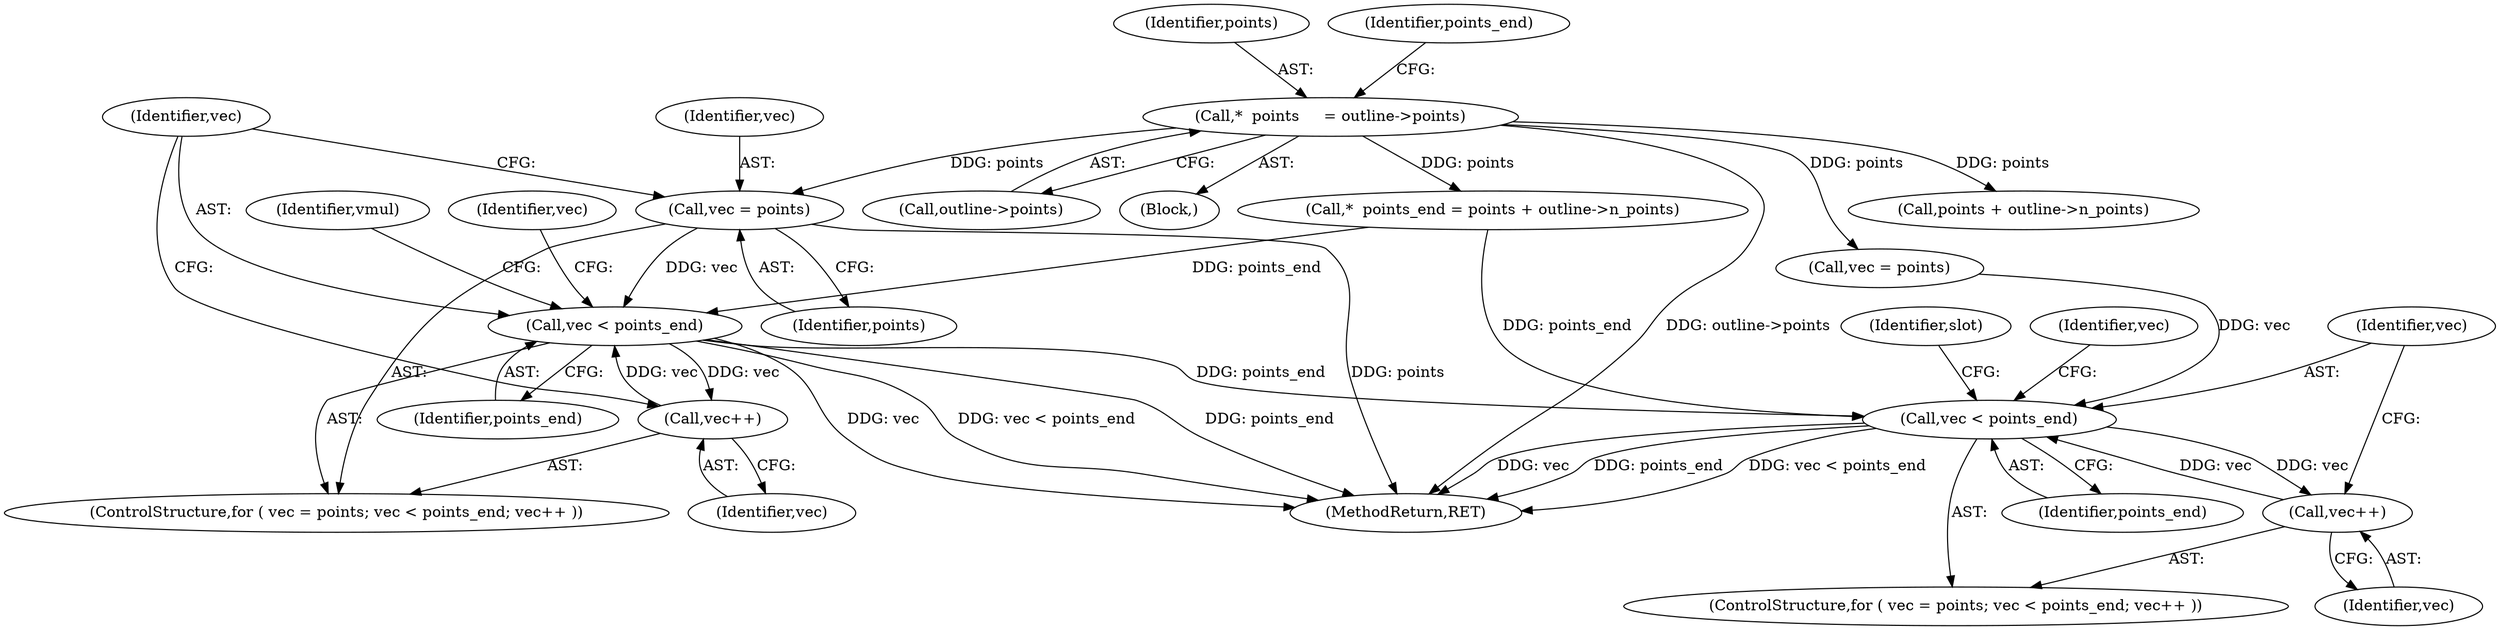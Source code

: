 digraph "0_savannah_6305b869d86ff415a33576df6d43729673c66eee_0@pointer" {
"1000559" [label="(Call,vec = points)"];
"1000542" [label="(Call,*  points     = outline->points)"];
"1000562" [label="(Call,vec < points_end)"];
"1000565" [label="(Call,vec++)"];
"1000578" [label="(Call,vec < points_end)"];
"1000581" [label="(Call,vec++)"];
"1000653" [label="(MethodReturn,RET)"];
"1000543" [label="(Identifier,points)"];
"1000563" [label="(Identifier,vec)"];
"1000559" [label="(Call,vec = points)"];
"1000562" [label="(Call,vec < points_end)"];
"1000542" [label="(Call,*  points     = outline->points)"];
"1000565" [label="(Call,vec++)"];
"1000558" [label="(ControlStructure,for ( vec = points; vec < points_end; vec++ ))"];
"1000574" [label="(ControlStructure,for ( vec = points; vec < points_end; vec++ ))"];
"1000550" [label="(Call,points + outline->n_points)"];
"1000564" [label="(Identifier,points_end)"];
"1000585" [label="(Identifier,vec)"];
"1000569" [label="(Identifier,vec)"];
"1000582" [label="(Identifier,vec)"];
"1000560" [label="(Identifier,vec)"];
"1000544" [label="(Call,outline->points)"];
"1000575" [label="(Call,vec = points)"];
"1000548" [label="(Call,*  points_end = points + outline->n_points)"];
"1000573" [label="(Identifier,vmul)"];
"1000581" [label="(Call,vec++)"];
"1000566" [label="(Identifier,vec)"];
"1000561" [label="(Identifier,points)"];
"1000591" [label="(Identifier,slot)"];
"1000540" [label="(Block,)"];
"1000549" [label="(Identifier,points_end)"];
"1000580" [label="(Identifier,points_end)"];
"1000578" [label="(Call,vec < points_end)"];
"1000579" [label="(Identifier,vec)"];
"1000559" -> "1000558"  [label="AST: "];
"1000559" -> "1000561"  [label="CFG: "];
"1000560" -> "1000559"  [label="AST: "];
"1000561" -> "1000559"  [label="AST: "];
"1000563" -> "1000559"  [label="CFG: "];
"1000559" -> "1000653"  [label="DDG: points"];
"1000542" -> "1000559"  [label="DDG: points"];
"1000559" -> "1000562"  [label="DDG: vec"];
"1000542" -> "1000540"  [label="AST: "];
"1000542" -> "1000544"  [label="CFG: "];
"1000543" -> "1000542"  [label="AST: "];
"1000544" -> "1000542"  [label="AST: "];
"1000549" -> "1000542"  [label="CFG: "];
"1000542" -> "1000653"  [label="DDG: outline->points"];
"1000542" -> "1000548"  [label="DDG: points"];
"1000542" -> "1000550"  [label="DDG: points"];
"1000542" -> "1000575"  [label="DDG: points"];
"1000562" -> "1000558"  [label="AST: "];
"1000562" -> "1000564"  [label="CFG: "];
"1000563" -> "1000562"  [label="AST: "];
"1000564" -> "1000562"  [label="AST: "];
"1000569" -> "1000562"  [label="CFG: "];
"1000573" -> "1000562"  [label="CFG: "];
"1000562" -> "1000653"  [label="DDG: vec"];
"1000562" -> "1000653"  [label="DDG: vec < points_end"];
"1000562" -> "1000653"  [label="DDG: points_end"];
"1000565" -> "1000562"  [label="DDG: vec"];
"1000548" -> "1000562"  [label="DDG: points_end"];
"1000562" -> "1000565"  [label="DDG: vec"];
"1000562" -> "1000578"  [label="DDG: points_end"];
"1000565" -> "1000558"  [label="AST: "];
"1000565" -> "1000566"  [label="CFG: "];
"1000566" -> "1000565"  [label="AST: "];
"1000563" -> "1000565"  [label="CFG: "];
"1000578" -> "1000574"  [label="AST: "];
"1000578" -> "1000580"  [label="CFG: "];
"1000579" -> "1000578"  [label="AST: "];
"1000580" -> "1000578"  [label="AST: "];
"1000585" -> "1000578"  [label="CFG: "];
"1000591" -> "1000578"  [label="CFG: "];
"1000578" -> "1000653"  [label="DDG: vec"];
"1000578" -> "1000653"  [label="DDG: points_end"];
"1000578" -> "1000653"  [label="DDG: vec < points_end"];
"1000581" -> "1000578"  [label="DDG: vec"];
"1000575" -> "1000578"  [label="DDG: vec"];
"1000548" -> "1000578"  [label="DDG: points_end"];
"1000578" -> "1000581"  [label="DDG: vec"];
"1000581" -> "1000574"  [label="AST: "];
"1000581" -> "1000582"  [label="CFG: "];
"1000582" -> "1000581"  [label="AST: "];
"1000579" -> "1000581"  [label="CFG: "];
}
